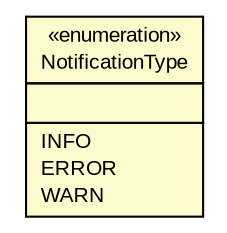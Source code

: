 #!/usr/local/bin/dot
#
# Class diagram 
# Generated by UMLGraph version R5_6-24-gf6e263 (http://www.umlgraph.org/)
#

digraph G {
	edge [fontname="arial",fontsize=10,labelfontname="arial",labelfontsize=10];
	node [fontname="arial",fontsize=10,shape=plaintext];
	nodesep=0.25;
	ranksep=0.5;
	// gov.sandia.cf.model.NotificationType
	c246498 [label=<<table title="gov.sandia.cf.model.NotificationType" border="0" cellborder="1" cellspacing="0" cellpadding="2" port="p" bgcolor="lemonChiffon" href="./NotificationType.html">
		<tr><td><table border="0" cellspacing="0" cellpadding="1">
<tr><td align="center" balign="center"> &#171;enumeration&#187; </td></tr>
<tr><td align="center" balign="center"> NotificationType </td></tr>
		</table></td></tr>
		<tr><td><table border="0" cellspacing="0" cellpadding="1">
<tr><td align="left" balign="left">  </td></tr>
		</table></td></tr>
		<tr><td><table border="0" cellspacing="0" cellpadding="1">
<tr><td align="left" balign="left"> INFO </td></tr>
<tr><td align="left" balign="left"> ERROR </td></tr>
<tr><td align="left" balign="left"> WARN </td></tr>
		</table></td></tr>
		</table>>, URL="./NotificationType.html", fontname="arial", fontcolor="black", fontsize=10.0];
}

